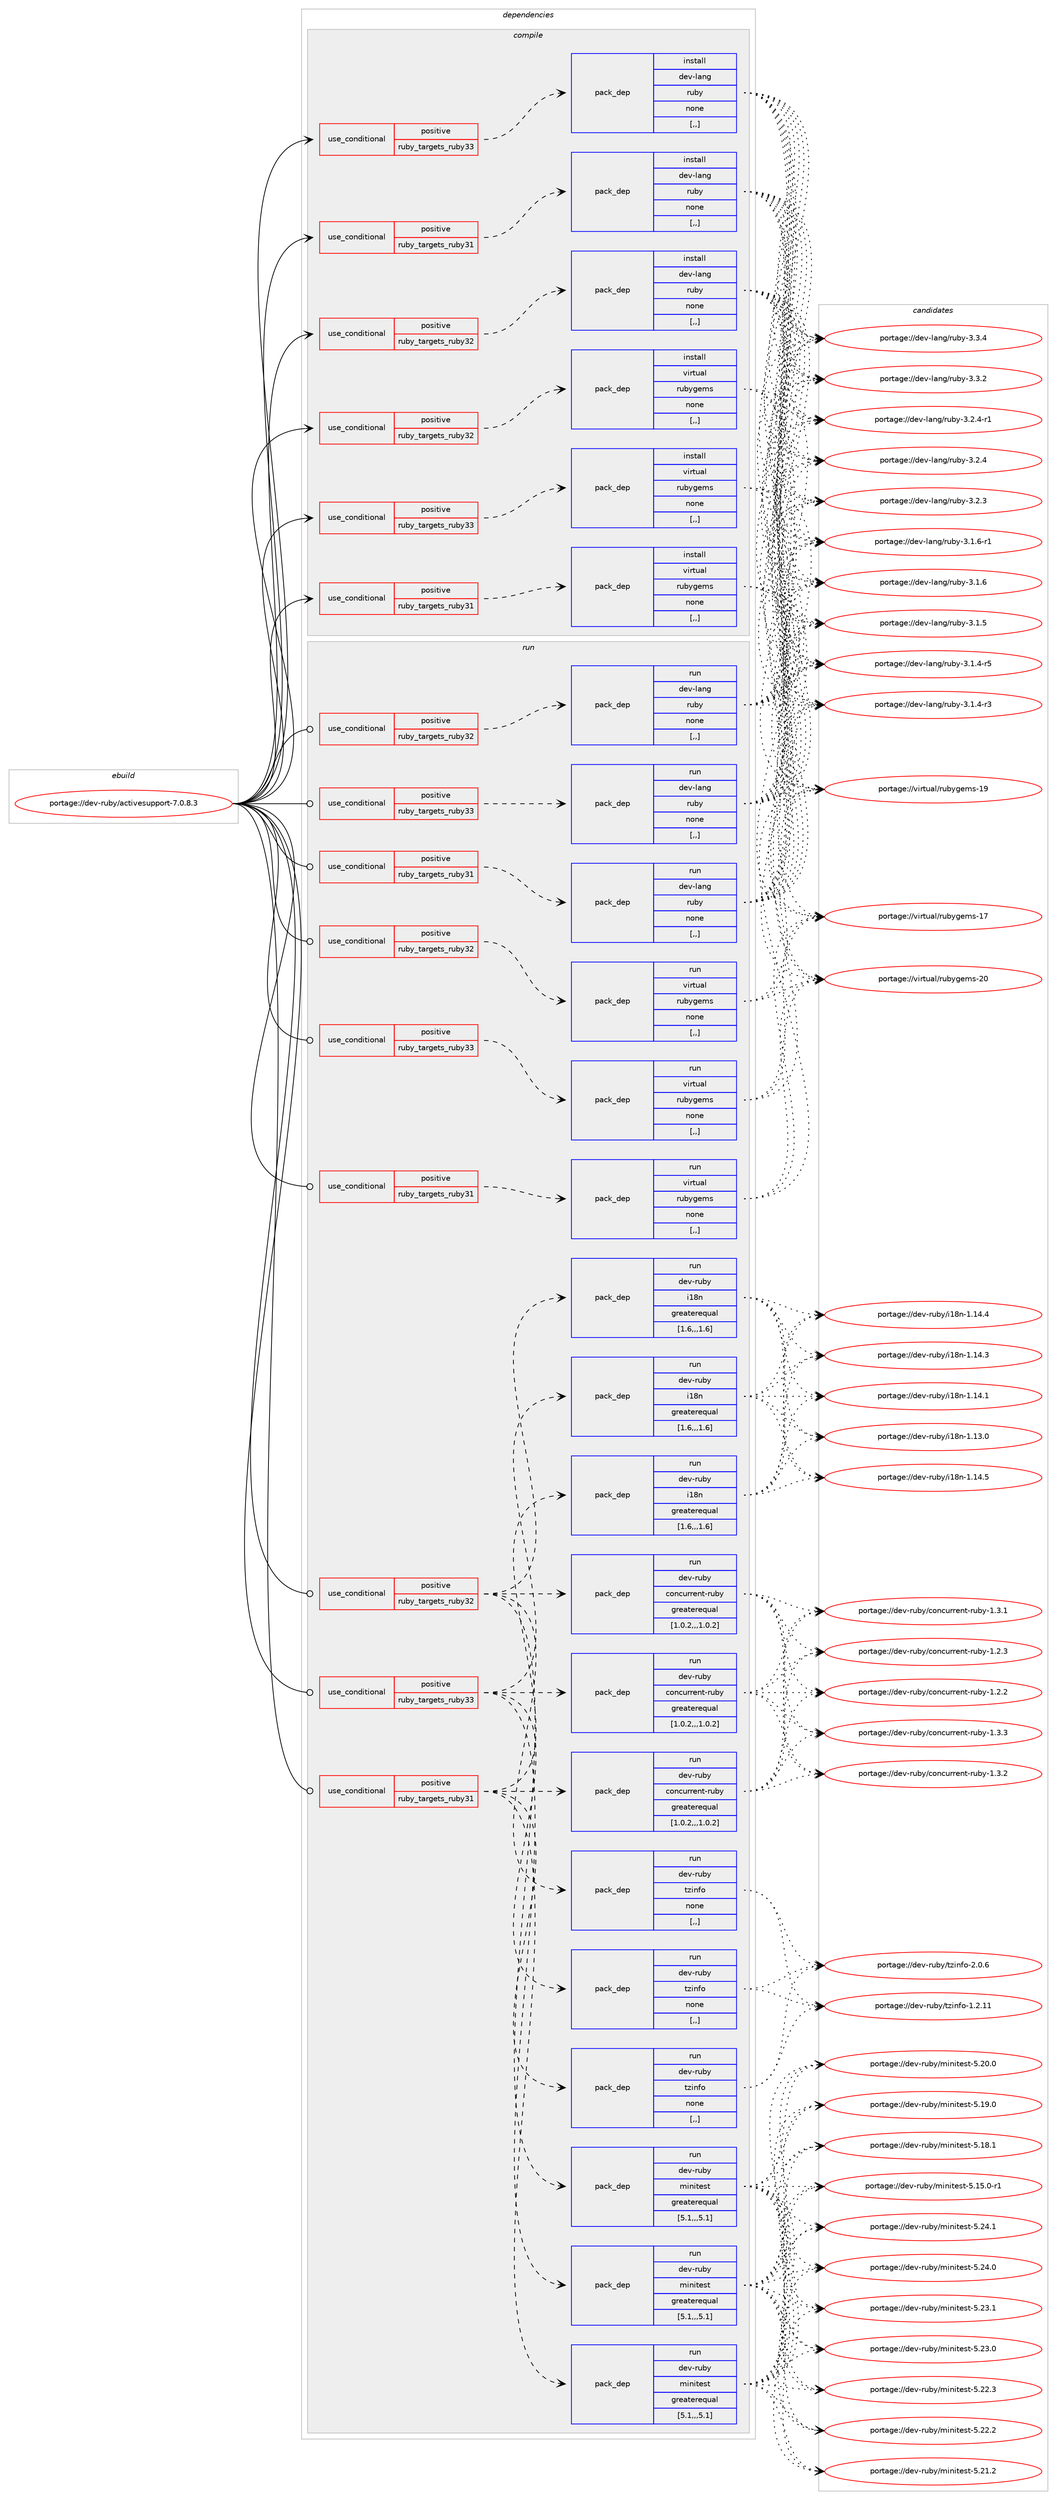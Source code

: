 digraph prolog {

# *************
# Graph options
# *************

newrank=true;
concentrate=true;
compound=true;
graph [rankdir=LR,fontname=Helvetica,fontsize=10,ranksep=1.5];#, ranksep=2.5, nodesep=0.2];
edge  [arrowhead=vee];
node  [fontname=Helvetica,fontsize=10];

# **********
# The ebuild
# **********

subgraph cluster_leftcol {
color=gray;
label=<<i>ebuild</i>>;
id [label="portage://dev-ruby/activesupport-7.0.8.3", color=red, width=4, href="../dev-ruby/activesupport-7.0.8.3.svg"];
}

# ****************
# The dependencies
# ****************

subgraph cluster_midcol {
color=gray;
label=<<i>dependencies</i>>;
subgraph cluster_compile {
fillcolor="#eeeeee";
style=filled;
label=<<i>compile</i>>;
subgraph cond43910 {
dependency175329 [label=<<TABLE BORDER="0" CELLBORDER="1" CELLSPACING="0" CELLPADDING="4"><TR><TD ROWSPAN="3" CELLPADDING="10">use_conditional</TD></TR><TR><TD>positive</TD></TR><TR><TD>ruby_targets_ruby31</TD></TR></TABLE>>, shape=none, color=red];
subgraph pack130138 {
dependency175330 [label=<<TABLE BORDER="0" CELLBORDER="1" CELLSPACING="0" CELLPADDING="4" WIDTH="220"><TR><TD ROWSPAN="6" CELLPADDING="30">pack_dep</TD></TR><TR><TD WIDTH="110">install</TD></TR><TR><TD>dev-lang</TD></TR><TR><TD>ruby</TD></TR><TR><TD>none</TD></TR><TR><TD>[,,]</TD></TR></TABLE>>, shape=none, color=blue];
}
dependency175329:e -> dependency175330:w [weight=20,style="dashed",arrowhead="vee"];
}
id:e -> dependency175329:w [weight=20,style="solid",arrowhead="vee"];
subgraph cond43911 {
dependency175331 [label=<<TABLE BORDER="0" CELLBORDER="1" CELLSPACING="0" CELLPADDING="4"><TR><TD ROWSPAN="3" CELLPADDING="10">use_conditional</TD></TR><TR><TD>positive</TD></TR><TR><TD>ruby_targets_ruby31</TD></TR></TABLE>>, shape=none, color=red];
subgraph pack130139 {
dependency175332 [label=<<TABLE BORDER="0" CELLBORDER="1" CELLSPACING="0" CELLPADDING="4" WIDTH="220"><TR><TD ROWSPAN="6" CELLPADDING="30">pack_dep</TD></TR><TR><TD WIDTH="110">install</TD></TR><TR><TD>virtual</TD></TR><TR><TD>rubygems</TD></TR><TR><TD>none</TD></TR><TR><TD>[,,]</TD></TR></TABLE>>, shape=none, color=blue];
}
dependency175331:e -> dependency175332:w [weight=20,style="dashed",arrowhead="vee"];
}
id:e -> dependency175331:w [weight=20,style="solid",arrowhead="vee"];
subgraph cond43912 {
dependency175333 [label=<<TABLE BORDER="0" CELLBORDER="1" CELLSPACING="0" CELLPADDING="4"><TR><TD ROWSPAN="3" CELLPADDING="10">use_conditional</TD></TR><TR><TD>positive</TD></TR><TR><TD>ruby_targets_ruby32</TD></TR></TABLE>>, shape=none, color=red];
subgraph pack130140 {
dependency175334 [label=<<TABLE BORDER="0" CELLBORDER="1" CELLSPACING="0" CELLPADDING="4" WIDTH="220"><TR><TD ROWSPAN="6" CELLPADDING="30">pack_dep</TD></TR><TR><TD WIDTH="110">install</TD></TR><TR><TD>dev-lang</TD></TR><TR><TD>ruby</TD></TR><TR><TD>none</TD></TR><TR><TD>[,,]</TD></TR></TABLE>>, shape=none, color=blue];
}
dependency175333:e -> dependency175334:w [weight=20,style="dashed",arrowhead="vee"];
}
id:e -> dependency175333:w [weight=20,style="solid",arrowhead="vee"];
subgraph cond43913 {
dependency175335 [label=<<TABLE BORDER="0" CELLBORDER="1" CELLSPACING="0" CELLPADDING="4"><TR><TD ROWSPAN="3" CELLPADDING="10">use_conditional</TD></TR><TR><TD>positive</TD></TR><TR><TD>ruby_targets_ruby32</TD></TR></TABLE>>, shape=none, color=red];
subgraph pack130141 {
dependency175336 [label=<<TABLE BORDER="0" CELLBORDER="1" CELLSPACING="0" CELLPADDING="4" WIDTH="220"><TR><TD ROWSPAN="6" CELLPADDING="30">pack_dep</TD></TR><TR><TD WIDTH="110">install</TD></TR><TR><TD>virtual</TD></TR><TR><TD>rubygems</TD></TR><TR><TD>none</TD></TR><TR><TD>[,,]</TD></TR></TABLE>>, shape=none, color=blue];
}
dependency175335:e -> dependency175336:w [weight=20,style="dashed",arrowhead="vee"];
}
id:e -> dependency175335:w [weight=20,style="solid",arrowhead="vee"];
subgraph cond43914 {
dependency175337 [label=<<TABLE BORDER="0" CELLBORDER="1" CELLSPACING="0" CELLPADDING="4"><TR><TD ROWSPAN="3" CELLPADDING="10">use_conditional</TD></TR><TR><TD>positive</TD></TR><TR><TD>ruby_targets_ruby33</TD></TR></TABLE>>, shape=none, color=red];
subgraph pack130142 {
dependency175338 [label=<<TABLE BORDER="0" CELLBORDER="1" CELLSPACING="0" CELLPADDING="4" WIDTH="220"><TR><TD ROWSPAN="6" CELLPADDING="30">pack_dep</TD></TR><TR><TD WIDTH="110">install</TD></TR><TR><TD>dev-lang</TD></TR><TR><TD>ruby</TD></TR><TR><TD>none</TD></TR><TR><TD>[,,]</TD></TR></TABLE>>, shape=none, color=blue];
}
dependency175337:e -> dependency175338:w [weight=20,style="dashed",arrowhead="vee"];
}
id:e -> dependency175337:w [weight=20,style="solid",arrowhead="vee"];
subgraph cond43915 {
dependency175339 [label=<<TABLE BORDER="0" CELLBORDER="1" CELLSPACING="0" CELLPADDING="4"><TR><TD ROWSPAN="3" CELLPADDING="10">use_conditional</TD></TR><TR><TD>positive</TD></TR><TR><TD>ruby_targets_ruby33</TD></TR></TABLE>>, shape=none, color=red];
subgraph pack130143 {
dependency175340 [label=<<TABLE BORDER="0" CELLBORDER="1" CELLSPACING="0" CELLPADDING="4" WIDTH="220"><TR><TD ROWSPAN="6" CELLPADDING="30">pack_dep</TD></TR><TR><TD WIDTH="110">install</TD></TR><TR><TD>virtual</TD></TR><TR><TD>rubygems</TD></TR><TR><TD>none</TD></TR><TR><TD>[,,]</TD></TR></TABLE>>, shape=none, color=blue];
}
dependency175339:e -> dependency175340:w [weight=20,style="dashed",arrowhead="vee"];
}
id:e -> dependency175339:w [weight=20,style="solid",arrowhead="vee"];
}
subgraph cluster_compileandrun {
fillcolor="#eeeeee";
style=filled;
label=<<i>compile and run</i>>;
}
subgraph cluster_run {
fillcolor="#eeeeee";
style=filled;
label=<<i>run</i>>;
subgraph cond43916 {
dependency175341 [label=<<TABLE BORDER="0" CELLBORDER="1" CELLSPACING="0" CELLPADDING="4"><TR><TD ROWSPAN="3" CELLPADDING="10">use_conditional</TD></TR><TR><TD>positive</TD></TR><TR><TD>ruby_targets_ruby31</TD></TR></TABLE>>, shape=none, color=red];
subgraph pack130144 {
dependency175342 [label=<<TABLE BORDER="0" CELLBORDER="1" CELLSPACING="0" CELLPADDING="4" WIDTH="220"><TR><TD ROWSPAN="6" CELLPADDING="30">pack_dep</TD></TR><TR><TD WIDTH="110">run</TD></TR><TR><TD>dev-lang</TD></TR><TR><TD>ruby</TD></TR><TR><TD>none</TD></TR><TR><TD>[,,]</TD></TR></TABLE>>, shape=none, color=blue];
}
dependency175341:e -> dependency175342:w [weight=20,style="dashed",arrowhead="vee"];
}
id:e -> dependency175341:w [weight=20,style="solid",arrowhead="odot"];
subgraph cond43917 {
dependency175343 [label=<<TABLE BORDER="0" CELLBORDER="1" CELLSPACING="0" CELLPADDING="4"><TR><TD ROWSPAN="3" CELLPADDING="10">use_conditional</TD></TR><TR><TD>positive</TD></TR><TR><TD>ruby_targets_ruby31</TD></TR></TABLE>>, shape=none, color=red];
subgraph pack130145 {
dependency175344 [label=<<TABLE BORDER="0" CELLBORDER="1" CELLSPACING="0" CELLPADDING="4" WIDTH="220"><TR><TD ROWSPAN="6" CELLPADDING="30">pack_dep</TD></TR><TR><TD WIDTH="110">run</TD></TR><TR><TD>dev-ruby</TD></TR><TR><TD>concurrent-ruby</TD></TR><TR><TD>greaterequal</TD></TR><TR><TD>[1.0.2,,,1.0.2]</TD></TR></TABLE>>, shape=none, color=blue];
}
dependency175343:e -> dependency175344:w [weight=20,style="dashed",arrowhead="vee"];
subgraph pack130146 {
dependency175345 [label=<<TABLE BORDER="0" CELLBORDER="1" CELLSPACING="0" CELLPADDING="4" WIDTH="220"><TR><TD ROWSPAN="6" CELLPADDING="30">pack_dep</TD></TR><TR><TD WIDTH="110">run</TD></TR><TR><TD>dev-ruby</TD></TR><TR><TD>i18n</TD></TR><TR><TD>greaterequal</TD></TR><TR><TD>[1.6,,,1.6]</TD></TR></TABLE>>, shape=none, color=blue];
}
dependency175343:e -> dependency175345:w [weight=20,style="dashed",arrowhead="vee"];
subgraph pack130147 {
dependency175346 [label=<<TABLE BORDER="0" CELLBORDER="1" CELLSPACING="0" CELLPADDING="4" WIDTH="220"><TR><TD ROWSPAN="6" CELLPADDING="30">pack_dep</TD></TR><TR><TD WIDTH="110">run</TD></TR><TR><TD>dev-ruby</TD></TR><TR><TD>tzinfo</TD></TR><TR><TD>none</TD></TR><TR><TD>[,,]</TD></TR></TABLE>>, shape=none, color=blue];
}
dependency175343:e -> dependency175346:w [weight=20,style="dashed",arrowhead="vee"];
subgraph pack130148 {
dependency175347 [label=<<TABLE BORDER="0" CELLBORDER="1" CELLSPACING="0" CELLPADDING="4" WIDTH="220"><TR><TD ROWSPAN="6" CELLPADDING="30">pack_dep</TD></TR><TR><TD WIDTH="110">run</TD></TR><TR><TD>dev-ruby</TD></TR><TR><TD>minitest</TD></TR><TR><TD>greaterequal</TD></TR><TR><TD>[5.1,,,5.1]</TD></TR></TABLE>>, shape=none, color=blue];
}
dependency175343:e -> dependency175347:w [weight=20,style="dashed",arrowhead="vee"];
}
id:e -> dependency175343:w [weight=20,style="solid",arrowhead="odot"];
subgraph cond43918 {
dependency175348 [label=<<TABLE BORDER="0" CELLBORDER="1" CELLSPACING="0" CELLPADDING="4"><TR><TD ROWSPAN="3" CELLPADDING="10">use_conditional</TD></TR><TR><TD>positive</TD></TR><TR><TD>ruby_targets_ruby31</TD></TR></TABLE>>, shape=none, color=red];
subgraph pack130149 {
dependency175349 [label=<<TABLE BORDER="0" CELLBORDER="1" CELLSPACING="0" CELLPADDING="4" WIDTH="220"><TR><TD ROWSPAN="6" CELLPADDING="30">pack_dep</TD></TR><TR><TD WIDTH="110">run</TD></TR><TR><TD>virtual</TD></TR><TR><TD>rubygems</TD></TR><TR><TD>none</TD></TR><TR><TD>[,,]</TD></TR></TABLE>>, shape=none, color=blue];
}
dependency175348:e -> dependency175349:w [weight=20,style="dashed",arrowhead="vee"];
}
id:e -> dependency175348:w [weight=20,style="solid",arrowhead="odot"];
subgraph cond43919 {
dependency175350 [label=<<TABLE BORDER="0" CELLBORDER="1" CELLSPACING="0" CELLPADDING="4"><TR><TD ROWSPAN="3" CELLPADDING="10">use_conditional</TD></TR><TR><TD>positive</TD></TR><TR><TD>ruby_targets_ruby32</TD></TR></TABLE>>, shape=none, color=red];
subgraph pack130150 {
dependency175351 [label=<<TABLE BORDER="0" CELLBORDER="1" CELLSPACING="0" CELLPADDING="4" WIDTH="220"><TR><TD ROWSPAN="6" CELLPADDING="30">pack_dep</TD></TR><TR><TD WIDTH="110">run</TD></TR><TR><TD>dev-lang</TD></TR><TR><TD>ruby</TD></TR><TR><TD>none</TD></TR><TR><TD>[,,]</TD></TR></TABLE>>, shape=none, color=blue];
}
dependency175350:e -> dependency175351:w [weight=20,style="dashed",arrowhead="vee"];
}
id:e -> dependency175350:w [weight=20,style="solid",arrowhead="odot"];
subgraph cond43920 {
dependency175352 [label=<<TABLE BORDER="0" CELLBORDER="1" CELLSPACING="0" CELLPADDING="4"><TR><TD ROWSPAN="3" CELLPADDING="10">use_conditional</TD></TR><TR><TD>positive</TD></TR><TR><TD>ruby_targets_ruby32</TD></TR></TABLE>>, shape=none, color=red];
subgraph pack130151 {
dependency175353 [label=<<TABLE BORDER="0" CELLBORDER="1" CELLSPACING="0" CELLPADDING="4" WIDTH="220"><TR><TD ROWSPAN="6" CELLPADDING="30">pack_dep</TD></TR><TR><TD WIDTH="110">run</TD></TR><TR><TD>dev-ruby</TD></TR><TR><TD>concurrent-ruby</TD></TR><TR><TD>greaterequal</TD></TR><TR><TD>[1.0.2,,,1.0.2]</TD></TR></TABLE>>, shape=none, color=blue];
}
dependency175352:e -> dependency175353:w [weight=20,style="dashed",arrowhead="vee"];
subgraph pack130152 {
dependency175354 [label=<<TABLE BORDER="0" CELLBORDER="1" CELLSPACING="0" CELLPADDING="4" WIDTH="220"><TR><TD ROWSPAN="6" CELLPADDING="30">pack_dep</TD></TR><TR><TD WIDTH="110">run</TD></TR><TR><TD>dev-ruby</TD></TR><TR><TD>i18n</TD></TR><TR><TD>greaterequal</TD></TR><TR><TD>[1.6,,,1.6]</TD></TR></TABLE>>, shape=none, color=blue];
}
dependency175352:e -> dependency175354:w [weight=20,style="dashed",arrowhead="vee"];
subgraph pack130153 {
dependency175355 [label=<<TABLE BORDER="0" CELLBORDER="1" CELLSPACING="0" CELLPADDING="4" WIDTH="220"><TR><TD ROWSPAN="6" CELLPADDING="30">pack_dep</TD></TR><TR><TD WIDTH="110">run</TD></TR><TR><TD>dev-ruby</TD></TR><TR><TD>tzinfo</TD></TR><TR><TD>none</TD></TR><TR><TD>[,,]</TD></TR></TABLE>>, shape=none, color=blue];
}
dependency175352:e -> dependency175355:w [weight=20,style="dashed",arrowhead="vee"];
subgraph pack130154 {
dependency175356 [label=<<TABLE BORDER="0" CELLBORDER="1" CELLSPACING="0" CELLPADDING="4" WIDTH="220"><TR><TD ROWSPAN="6" CELLPADDING="30">pack_dep</TD></TR><TR><TD WIDTH="110">run</TD></TR><TR><TD>dev-ruby</TD></TR><TR><TD>minitest</TD></TR><TR><TD>greaterequal</TD></TR><TR><TD>[5.1,,,5.1]</TD></TR></TABLE>>, shape=none, color=blue];
}
dependency175352:e -> dependency175356:w [weight=20,style="dashed",arrowhead="vee"];
}
id:e -> dependency175352:w [weight=20,style="solid",arrowhead="odot"];
subgraph cond43921 {
dependency175357 [label=<<TABLE BORDER="0" CELLBORDER="1" CELLSPACING="0" CELLPADDING="4"><TR><TD ROWSPAN="3" CELLPADDING="10">use_conditional</TD></TR><TR><TD>positive</TD></TR><TR><TD>ruby_targets_ruby32</TD></TR></TABLE>>, shape=none, color=red];
subgraph pack130155 {
dependency175358 [label=<<TABLE BORDER="0" CELLBORDER="1" CELLSPACING="0" CELLPADDING="4" WIDTH="220"><TR><TD ROWSPAN="6" CELLPADDING="30">pack_dep</TD></TR><TR><TD WIDTH="110">run</TD></TR><TR><TD>virtual</TD></TR><TR><TD>rubygems</TD></TR><TR><TD>none</TD></TR><TR><TD>[,,]</TD></TR></TABLE>>, shape=none, color=blue];
}
dependency175357:e -> dependency175358:w [weight=20,style="dashed",arrowhead="vee"];
}
id:e -> dependency175357:w [weight=20,style="solid",arrowhead="odot"];
subgraph cond43922 {
dependency175359 [label=<<TABLE BORDER="0" CELLBORDER="1" CELLSPACING="0" CELLPADDING="4"><TR><TD ROWSPAN="3" CELLPADDING="10">use_conditional</TD></TR><TR><TD>positive</TD></TR><TR><TD>ruby_targets_ruby33</TD></TR></TABLE>>, shape=none, color=red];
subgraph pack130156 {
dependency175360 [label=<<TABLE BORDER="0" CELLBORDER="1" CELLSPACING="0" CELLPADDING="4" WIDTH="220"><TR><TD ROWSPAN="6" CELLPADDING="30">pack_dep</TD></TR><TR><TD WIDTH="110">run</TD></TR><TR><TD>dev-lang</TD></TR><TR><TD>ruby</TD></TR><TR><TD>none</TD></TR><TR><TD>[,,]</TD></TR></TABLE>>, shape=none, color=blue];
}
dependency175359:e -> dependency175360:w [weight=20,style="dashed",arrowhead="vee"];
}
id:e -> dependency175359:w [weight=20,style="solid",arrowhead="odot"];
subgraph cond43923 {
dependency175361 [label=<<TABLE BORDER="0" CELLBORDER="1" CELLSPACING="0" CELLPADDING="4"><TR><TD ROWSPAN="3" CELLPADDING="10">use_conditional</TD></TR><TR><TD>positive</TD></TR><TR><TD>ruby_targets_ruby33</TD></TR></TABLE>>, shape=none, color=red];
subgraph pack130157 {
dependency175362 [label=<<TABLE BORDER="0" CELLBORDER="1" CELLSPACING="0" CELLPADDING="4" WIDTH="220"><TR><TD ROWSPAN="6" CELLPADDING="30">pack_dep</TD></TR><TR><TD WIDTH="110">run</TD></TR><TR><TD>dev-ruby</TD></TR><TR><TD>concurrent-ruby</TD></TR><TR><TD>greaterequal</TD></TR><TR><TD>[1.0.2,,,1.0.2]</TD></TR></TABLE>>, shape=none, color=blue];
}
dependency175361:e -> dependency175362:w [weight=20,style="dashed",arrowhead="vee"];
subgraph pack130158 {
dependency175363 [label=<<TABLE BORDER="0" CELLBORDER="1" CELLSPACING="0" CELLPADDING="4" WIDTH="220"><TR><TD ROWSPAN="6" CELLPADDING="30">pack_dep</TD></TR><TR><TD WIDTH="110">run</TD></TR><TR><TD>dev-ruby</TD></TR><TR><TD>i18n</TD></TR><TR><TD>greaterequal</TD></TR><TR><TD>[1.6,,,1.6]</TD></TR></TABLE>>, shape=none, color=blue];
}
dependency175361:e -> dependency175363:w [weight=20,style="dashed",arrowhead="vee"];
subgraph pack130159 {
dependency175364 [label=<<TABLE BORDER="0" CELLBORDER="1" CELLSPACING="0" CELLPADDING="4" WIDTH="220"><TR><TD ROWSPAN="6" CELLPADDING="30">pack_dep</TD></TR><TR><TD WIDTH="110">run</TD></TR><TR><TD>dev-ruby</TD></TR><TR><TD>tzinfo</TD></TR><TR><TD>none</TD></TR><TR><TD>[,,]</TD></TR></TABLE>>, shape=none, color=blue];
}
dependency175361:e -> dependency175364:w [weight=20,style="dashed",arrowhead="vee"];
subgraph pack130160 {
dependency175365 [label=<<TABLE BORDER="0" CELLBORDER="1" CELLSPACING="0" CELLPADDING="4" WIDTH="220"><TR><TD ROWSPAN="6" CELLPADDING="30">pack_dep</TD></TR><TR><TD WIDTH="110">run</TD></TR><TR><TD>dev-ruby</TD></TR><TR><TD>minitest</TD></TR><TR><TD>greaterequal</TD></TR><TR><TD>[5.1,,,5.1]</TD></TR></TABLE>>, shape=none, color=blue];
}
dependency175361:e -> dependency175365:w [weight=20,style="dashed",arrowhead="vee"];
}
id:e -> dependency175361:w [weight=20,style="solid",arrowhead="odot"];
subgraph cond43924 {
dependency175366 [label=<<TABLE BORDER="0" CELLBORDER="1" CELLSPACING="0" CELLPADDING="4"><TR><TD ROWSPAN="3" CELLPADDING="10">use_conditional</TD></TR><TR><TD>positive</TD></TR><TR><TD>ruby_targets_ruby33</TD></TR></TABLE>>, shape=none, color=red];
subgraph pack130161 {
dependency175367 [label=<<TABLE BORDER="0" CELLBORDER="1" CELLSPACING="0" CELLPADDING="4" WIDTH="220"><TR><TD ROWSPAN="6" CELLPADDING="30">pack_dep</TD></TR><TR><TD WIDTH="110">run</TD></TR><TR><TD>virtual</TD></TR><TR><TD>rubygems</TD></TR><TR><TD>none</TD></TR><TR><TD>[,,]</TD></TR></TABLE>>, shape=none, color=blue];
}
dependency175366:e -> dependency175367:w [weight=20,style="dashed",arrowhead="vee"];
}
id:e -> dependency175366:w [weight=20,style="solid",arrowhead="odot"];
}
}

# **************
# The candidates
# **************

subgraph cluster_choices {
rank=same;
color=gray;
label=<<i>candidates</i>>;

subgraph choice130138 {
color=black;
nodesep=1;
choice10010111845108971101034711411798121455146514652 [label="portage://dev-lang/ruby-3.3.4", color=red, width=4,href="../dev-lang/ruby-3.3.4.svg"];
choice10010111845108971101034711411798121455146514650 [label="portage://dev-lang/ruby-3.3.2", color=red, width=4,href="../dev-lang/ruby-3.3.2.svg"];
choice100101118451089711010347114117981214551465046524511449 [label="portage://dev-lang/ruby-3.2.4-r1", color=red, width=4,href="../dev-lang/ruby-3.2.4-r1.svg"];
choice10010111845108971101034711411798121455146504652 [label="portage://dev-lang/ruby-3.2.4", color=red, width=4,href="../dev-lang/ruby-3.2.4.svg"];
choice10010111845108971101034711411798121455146504651 [label="portage://dev-lang/ruby-3.2.3", color=red, width=4,href="../dev-lang/ruby-3.2.3.svg"];
choice100101118451089711010347114117981214551464946544511449 [label="portage://dev-lang/ruby-3.1.6-r1", color=red, width=4,href="../dev-lang/ruby-3.1.6-r1.svg"];
choice10010111845108971101034711411798121455146494654 [label="portage://dev-lang/ruby-3.1.6", color=red, width=4,href="../dev-lang/ruby-3.1.6.svg"];
choice10010111845108971101034711411798121455146494653 [label="portage://dev-lang/ruby-3.1.5", color=red, width=4,href="../dev-lang/ruby-3.1.5.svg"];
choice100101118451089711010347114117981214551464946524511453 [label="portage://dev-lang/ruby-3.1.4-r5", color=red, width=4,href="../dev-lang/ruby-3.1.4-r5.svg"];
choice100101118451089711010347114117981214551464946524511451 [label="portage://dev-lang/ruby-3.1.4-r3", color=red, width=4,href="../dev-lang/ruby-3.1.4-r3.svg"];
dependency175330:e -> choice10010111845108971101034711411798121455146514652:w [style=dotted,weight="100"];
dependency175330:e -> choice10010111845108971101034711411798121455146514650:w [style=dotted,weight="100"];
dependency175330:e -> choice100101118451089711010347114117981214551465046524511449:w [style=dotted,weight="100"];
dependency175330:e -> choice10010111845108971101034711411798121455146504652:w [style=dotted,weight="100"];
dependency175330:e -> choice10010111845108971101034711411798121455146504651:w [style=dotted,weight="100"];
dependency175330:e -> choice100101118451089711010347114117981214551464946544511449:w [style=dotted,weight="100"];
dependency175330:e -> choice10010111845108971101034711411798121455146494654:w [style=dotted,weight="100"];
dependency175330:e -> choice10010111845108971101034711411798121455146494653:w [style=dotted,weight="100"];
dependency175330:e -> choice100101118451089711010347114117981214551464946524511453:w [style=dotted,weight="100"];
dependency175330:e -> choice100101118451089711010347114117981214551464946524511451:w [style=dotted,weight="100"];
}
subgraph choice130139 {
color=black;
nodesep=1;
choice118105114116117971084711411798121103101109115455048 [label="portage://virtual/rubygems-20", color=red, width=4,href="../virtual/rubygems-20.svg"];
choice118105114116117971084711411798121103101109115454957 [label="portage://virtual/rubygems-19", color=red, width=4,href="../virtual/rubygems-19.svg"];
choice118105114116117971084711411798121103101109115454955 [label="portage://virtual/rubygems-17", color=red, width=4,href="../virtual/rubygems-17.svg"];
dependency175332:e -> choice118105114116117971084711411798121103101109115455048:w [style=dotted,weight="100"];
dependency175332:e -> choice118105114116117971084711411798121103101109115454957:w [style=dotted,weight="100"];
dependency175332:e -> choice118105114116117971084711411798121103101109115454955:w [style=dotted,weight="100"];
}
subgraph choice130140 {
color=black;
nodesep=1;
choice10010111845108971101034711411798121455146514652 [label="portage://dev-lang/ruby-3.3.4", color=red, width=4,href="../dev-lang/ruby-3.3.4.svg"];
choice10010111845108971101034711411798121455146514650 [label="portage://dev-lang/ruby-3.3.2", color=red, width=4,href="../dev-lang/ruby-3.3.2.svg"];
choice100101118451089711010347114117981214551465046524511449 [label="portage://dev-lang/ruby-3.2.4-r1", color=red, width=4,href="../dev-lang/ruby-3.2.4-r1.svg"];
choice10010111845108971101034711411798121455146504652 [label="portage://dev-lang/ruby-3.2.4", color=red, width=4,href="../dev-lang/ruby-3.2.4.svg"];
choice10010111845108971101034711411798121455146504651 [label="portage://dev-lang/ruby-3.2.3", color=red, width=4,href="../dev-lang/ruby-3.2.3.svg"];
choice100101118451089711010347114117981214551464946544511449 [label="portage://dev-lang/ruby-3.1.6-r1", color=red, width=4,href="../dev-lang/ruby-3.1.6-r1.svg"];
choice10010111845108971101034711411798121455146494654 [label="portage://dev-lang/ruby-3.1.6", color=red, width=4,href="../dev-lang/ruby-3.1.6.svg"];
choice10010111845108971101034711411798121455146494653 [label="portage://dev-lang/ruby-3.1.5", color=red, width=4,href="../dev-lang/ruby-3.1.5.svg"];
choice100101118451089711010347114117981214551464946524511453 [label="portage://dev-lang/ruby-3.1.4-r5", color=red, width=4,href="../dev-lang/ruby-3.1.4-r5.svg"];
choice100101118451089711010347114117981214551464946524511451 [label="portage://dev-lang/ruby-3.1.4-r3", color=red, width=4,href="../dev-lang/ruby-3.1.4-r3.svg"];
dependency175334:e -> choice10010111845108971101034711411798121455146514652:w [style=dotted,weight="100"];
dependency175334:e -> choice10010111845108971101034711411798121455146514650:w [style=dotted,weight="100"];
dependency175334:e -> choice100101118451089711010347114117981214551465046524511449:w [style=dotted,weight="100"];
dependency175334:e -> choice10010111845108971101034711411798121455146504652:w [style=dotted,weight="100"];
dependency175334:e -> choice10010111845108971101034711411798121455146504651:w [style=dotted,weight="100"];
dependency175334:e -> choice100101118451089711010347114117981214551464946544511449:w [style=dotted,weight="100"];
dependency175334:e -> choice10010111845108971101034711411798121455146494654:w [style=dotted,weight="100"];
dependency175334:e -> choice10010111845108971101034711411798121455146494653:w [style=dotted,weight="100"];
dependency175334:e -> choice100101118451089711010347114117981214551464946524511453:w [style=dotted,weight="100"];
dependency175334:e -> choice100101118451089711010347114117981214551464946524511451:w [style=dotted,weight="100"];
}
subgraph choice130141 {
color=black;
nodesep=1;
choice118105114116117971084711411798121103101109115455048 [label="portage://virtual/rubygems-20", color=red, width=4,href="../virtual/rubygems-20.svg"];
choice118105114116117971084711411798121103101109115454957 [label="portage://virtual/rubygems-19", color=red, width=4,href="../virtual/rubygems-19.svg"];
choice118105114116117971084711411798121103101109115454955 [label="portage://virtual/rubygems-17", color=red, width=4,href="../virtual/rubygems-17.svg"];
dependency175336:e -> choice118105114116117971084711411798121103101109115455048:w [style=dotted,weight="100"];
dependency175336:e -> choice118105114116117971084711411798121103101109115454957:w [style=dotted,weight="100"];
dependency175336:e -> choice118105114116117971084711411798121103101109115454955:w [style=dotted,weight="100"];
}
subgraph choice130142 {
color=black;
nodesep=1;
choice10010111845108971101034711411798121455146514652 [label="portage://dev-lang/ruby-3.3.4", color=red, width=4,href="../dev-lang/ruby-3.3.4.svg"];
choice10010111845108971101034711411798121455146514650 [label="portage://dev-lang/ruby-3.3.2", color=red, width=4,href="../dev-lang/ruby-3.3.2.svg"];
choice100101118451089711010347114117981214551465046524511449 [label="portage://dev-lang/ruby-3.2.4-r1", color=red, width=4,href="../dev-lang/ruby-3.2.4-r1.svg"];
choice10010111845108971101034711411798121455146504652 [label="portage://dev-lang/ruby-3.2.4", color=red, width=4,href="../dev-lang/ruby-3.2.4.svg"];
choice10010111845108971101034711411798121455146504651 [label="portage://dev-lang/ruby-3.2.3", color=red, width=4,href="../dev-lang/ruby-3.2.3.svg"];
choice100101118451089711010347114117981214551464946544511449 [label="portage://dev-lang/ruby-3.1.6-r1", color=red, width=4,href="../dev-lang/ruby-3.1.6-r1.svg"];
choice10010111845108971101034711411798121455146494654 [label="portage://dev-lang/ruby-3.1.6", color=red, width=4,href="../dev-lang/ruby-3.1.6.svg"];
choice10010111845108971101034711411798121455146494653 [label="portage://dev-lang/ruby-3.1.5", color=red, width=4,href="../dev-lang/ruby-3.1.5.svg"];
choice100101118451089711010347114117981214551464946524511453 [label="portage://dev-lang/ruby-3.1.4-r5", color=red, width=4,href="../dev-lang/ruby-3.1.4-r5.svg"];
choice100101118451089711010347114117981214551464946524511451 [label="portage://dev-lang/ruby-3.1.4-r3", color=red, width=4,href="../dev-lang/ruby-3.1.4-r3.svg"];
dependency175338:e -> choice10010111845108971101034711411798121455146514652:w [style=dotted,weight="100"];
dependency175338:e -> choice10010111845108971101034711411798121455146514650:w [style=dotted,weight="100"];
dependency175338:e -> choice100101118451089711010347114117981214551465046524511449:w [style=dotted,weight="100"];
dependency175338:e -> choice10010111845108971101034711411798121455146504652:w [style=dotted,weight="100"];
dependency175338:e -> choice10010111845108971101034711411798121455146504651:w [style=dotted,weight="100"];
dependency175338:e -> choice100101118451089711010347114117981214551464946544511449:w [style=dotted,weight="100"];
dependency175338:e -> choice10010111845108971101034711411798121455146494654:w [style=dotted,weight="100"];
dependency175338:e -> choice10010111845108971101034711411798121455146494653:w [style=dotted,weight="100"];
dependency175338:e -> choice100101118451089711010347114117981214551464946524511453:w [style=dotted,weight="100"];
dependency175338:e -> choice100101118451089711010347114117981214551464946524511451:w [style=dotted,weight="100"];
}
subgraph choice130143 {
color=black;
nodesep=1;
choice118105114116117971084711411798121103101109115455048 [label="portage://virtual/rubygems-20", color=red, width=4,href="../virtual/rubygems-20.svg"];
choice118105114116117971084711411798121103101109115454957 [label="portage://virtual/rubygems-19", color=red, width=4,href="../virtual/rubygems-19.svg"];
choice118105114116117971084711411798121103101109115454955 [label="portage://virtual/rubygems-17", color=red, width=4,href="../virtual/rubygems-17.svg"];
dependency175340:e -> choice118105114116117971084711411798121103101109115455048:w [style=dotted,weight="100"];
dependency175340:e -> choice118105114116117971084711411798121103101109115454957:w [style=dotted,weight="100"];
dependency175340:e -> choice118105114116117971084711411798121103101109115454955:w [style=dotted,weight="100"];
}
subgraph choice130144 {
color=black;
nodesep=1;
choice10010111845108971101034711411798121455146514652 [label="portage://dev-lang/ruby-3.3.4", color=red, width=4,href="../dev-lang/ruby-3.3.4.svg"];
choice10010111845108971101034711411798121455146514650 [label="portage://dev-lang/ruby-3.3.2", color=red, width=4,href="../dev-lang/ruby-3.3.2.svg"];
choice100101118451089711010347114117981214551465046524511449 [label="portage://dev-lang/ruby-3.2.4-r1", color=red, width=4,href="../dev-lang/ruby-3.2.4-r1.svg"];
choice10010111845108971101034711411798121455146504652 [label="portage://dev-lang/ruby-3.2.4", color=red, width=4,href="../dev-lang/ruby-3.2.4.svg"];
choice10010111845108971101034711411798121455146504651 [label="portage://dev-lang/ruby-3.2.3", color=red, width=4,href="../dev-lang/ruby-3.2.3.svg"];
choice100101118451089711010347114117981214551464946544511449 [label="portage://dev-lang/ruby-3.1.6-r1", color=red, width=4,href="../dev-lang/ruby-3.1.6-r1.svg"];
choice10010111845108971101034711411798121455146494654 [label="portage://dev-lang/ruby-3.1.6", color=red, width=4,href="../dev-lang/ruby-3.1.6.svg"];
choice10010111845108971101034711411798121455146494653 [label="portage://dev-lang/ruby-3.1.5", color=red, width=4,href="../dev-lang/ruby-3.1.5.svg"];
choice100101118451089711010347114117981214551464946524511453 [label="portage://dev-lang/ruby-3.1.4-r5", color=red, width=4,href="../dev-lang/ruby-3.1.4-r5.svg"];
choice100101118451089711010347114117981214551464946524511451 [label="portage://dev-lang/ruby-3.1.4-r3", color=red, width=4,href="../dev-lang/ruby-3.1.4-r3.svg"];
dependency175342:e -> choice10010111845108971101034711411798121455146514652:w [style=dotted,weight="100"];
dependency175342:e -> choice10010111845108971101034711411798121455146514650:w [style=dotted,weight="100"];
dependency175342:e -> choice100101118451089711010347114117981214551465046524511449:w [style=dotted,weight="100"];
dependency175342:e -> choice10010111845108971101034711411798121455146504652:w [style=dotted,weight="100"];
dependency175342:e -> choice10010111845108971101034711411798121455146504651:w [style=dotted,weight="100"];
dependency175342:e -> choice100101118451089711010347114117981214551464946544511449:w [style=dotted,weight="100"];
dependency175342:e -> choice10010111845108971101034711411798121455146494654:w [style=dotted,weight="100"];
dependency175342:e -> choice10010111845108971101034711411798121455146494653:w [style=dotted,weight="100"];
dependency175342:e -> choice100101118451089711010347114117981214551464946524511453:w [style=dotted,weight="100"];
dependency175342:e -> choice100101118451089711010347114117981214551464946524511451:w [style=dotted,weight="100"];
}
subgraph choice130145 {
color=black;
nodesep=1;
choice10010111845114117981214799111110991171141141011101164511411798121454946514651 [label="portage://dev-ruby/concurrent-ruby-1.3.3", color=red, width=4,href="../dev-ruby/concurrent-ruby-1.3.3.svg"];
choice10010111845114117981214799111110991171141141011101164511411798121454946514650 [label="portage://dev-ruby/concurrent-ruby-1.3.2", color=red, width=4,href="../dev-ruby/concurrent-ruby-1.3.2.svg"];
choice10010111845114117981214799111110991171141141011101164511411798121454946514649 [label="portage://dev-ruby/concurrent-ruby-1.3.1", color=red, width=4,href="../dev-ruby/concurrent-ruby-1.3.1.svg"];
choice10010111845114117981214799111110991171141141011101164511411798121454946504651 [label="portage://dev-ruby/concurrent-ruby-1.2.3", color=red, width=4,href="../dev-ruby/concurrent-ruby-1.2.3.svg"];
choice10010111845114117981214799111110991171141141011101164511411798121454946504650 [label="portage://dev-ruby/concurrent-ruby-1.2.2", color=red, width=4,href="../dev-ruby/concurrent-ruby-1.2.2.svg"];
dependency175344:e -> choice10010111845114117981214799111110991171141141011101164511411798121454946514651:w [style=dotted,weight="100"];
dependency175344:e -> choice10010111845114117981214799111110991171141141011101164511411798121454946514650:w [style=dotted,weight="100"];
dependency175344:e -> choice10010111845114117981214799111110991171141141011101164511411798121454946514649:w [style=dotted,weight="100"];
dependency175344:e -> choice10010111845114117981214799111110991171141141011101164511411798121454946504651:w [style=dotted,weight="100"];
dependency175344:e -> choice10010111845114117981214799111110991171141141011101164511411798121454946504650:w [style=dotted,weight="100"];
}
subgraph choice130146 {
color=black;
nodesep=1;
choice100101118451141179812147105495611045494649524653 [label="portage://dev-ruby/i18n-1.14.5", color=red, width=4,href="../dev-ruby/i18n-1.14.5.svg"];
choice100101118451141179812147105495611045494649524652 [label="portage://dev-ruby/i18n-1.14.4", color=red, width=4,href="../dev-ruby/i18n-1.14.4.svg"];
choice100101118451141179812147105495611045494649524651 [label="portage://dev-ruby/i18n-1.14.3", color=red, width=4,href="../dev-ruby/i18n-1.14.3.svg"];
choice100101118451141179812147105495611045494649524649 [label="portage://dev-ruby/i18n-1.14.1", color=red, width=4,href="../dev-ruby/i18n-1.14.1.svg"];
choice100101118451141179812147105495611045494649514648 [label="portage://dev-ruby/i18n-1.13.0", color=red, width=4,href="../dev-ruby/i18n-1.13.0.svg"];
dependency175345:e -> choice100101118451141179812147105495611045494649524653:w [style=dotted,weight="100"];
dependency175345:e -> choice100101118451141179812147105495611045494649524652:w [style=dotted,weight="100"];
dependency175345:e -> choice100101118451141179812147105495611045494649524651:w [style=dotted,weight="100"];
dependency175345:e -> choice100101118451141179812147105495611045494649524649:w [style=dotted,weight="100"];
dependency175345:e -> choice100101118451141179812147105495611045494649514648:w [style=dotted,weight="100"];
}
subgraph choice130147 {
color=black;
nodesep=1;
choice100101118451141179812147116122105110102111455046484654 [label="portage://dev-ruby/tzinfo-2.0.6", color=red, width=4,href="../dev-ruby/tzinfo-2.0.6.svg"];
choice10010111845114117981214711612210511010211145494650464949 [label="portage://dev-ruby/tzinfo-1.2.11", color=red, width=4,href="../dev-ruby/tzinfo-1.2.11.svg"];
dependency175346:e -> choice100101118451141179812147116122105110102111455046484654:w [style=dotted,weight="100"];
dependency175346:e -> choice10010111845114117981214711612210511010211145494650464949:w [style=dotted,weight="100"];
}
subgraph choice130148 {
color=black;
nodesep=1;
choice10010111845114117981214710910511010511610111511645534650524649 [label="portage://dev-ruby/minitest-5.24.1", color=red, width=4,href="../dev-ruby/minitest-5.24.1.svg"];
choice10010111845114117981214710910511010511610111511645534650524648 [label="portage://dev-ruby/minitest-5.24.0", color=red, width=4,href="../dev-ruby/minitest-5.24.0.svg"];
choice10010111845114117981214710910511010511610111511645534650514649 [label="portage://dev-ruby/minitest-5.23.1", color=red, width=4,href="../dev-ruby/minitest-5.23.1.svg"];
choice10010111845114117981214710910511010511610111511645534650514648 [label="portage://dev-ruby/minitest-5.23.0", color=red, width=4,href="../dev-ruby/minitest-5.23.0.svg"];
choice10010111845114117981214710910511010511610111511645534650504651 [label="portage://dev-ruby/minitest-5.22.3", color=red, width=4,href="../dev-ruby/minitest-5.22.3.svg"];
choice10010111845114117981214710910511010511610111511645534650504650 [label="portage://dev-ruby/minitest-5.22.2", color=red, width=4,href="../dev-ruby/minitest-5.22.2.svg"];
choice10010111845114117981214710910511010511610111511645534650494650 [label="portage://dev-ruby/minitest-5.21.2", color=red, width=4,href="../dev-ruby/minitest-5.21.2.svg"];
choice10010111845114117981214710910511010511610111511645534650484648 [label="portage://dev-ruby/minitest-5.20.0", color=red, width=4,href="../dev-ruby/minitest-5.20.0.svg"];
choice10010111845114117981214710910511010511610111511645534649574648 [label="portage://dev-ruby/minitest-5.19.0", color=red, width=4,href="../dev-ruby/minitest-5.19.0.svg"];
choice10010111845114117981214710910511010511610111511645534649564649 [label="portage://dev-ruby/minitest-5.18.1", color=red, width=4,href="../dev-ruby/minitest-5.18.1.svg"];
choice100101118451141179812147109105110105116101115116455346495346484511449 [label="portage://dev-ruby/minitest-5.15.0-r1", color=red, width=4,href="../dev-ruby/minitest-5.15.0-r1.svg"];
dependency175347:e -> choice10010111845114117981214710910511010511610111511645534650524649:w [style=dotted,weight="100"];
dependency175347:e -> choice10010111845114117981214710910511010511610111511645534650524648:w [style=dotted,weight="100"];
dependency175347:e -> choice10010111845114117981214710910511010511610111511645534650514649:w [style=dotted,weight="100"];
dependency175347:e -> choice10010111845114117981214710910511010511610111511645534650514648:w [style=dotted,weight="100"];
dependency175347:e -> choice10010111845114117981214710910511010511610111511645534650504651:w [style=dotted,weight="100"];
dependency175347:e -> choice10010111845114117981214710910511010511610111511645534650504650:w [style=dotted,weight="100"];
dependency175347:e -> choice10010111845114117981214710910511010511610111511645534650494650:w [style=dotted,weight="100"];
dependency175347:e -> choice10010111845114117981214710910511010511610111511645534650484648:w [style=dotted,weight="100"];
dependency175347:e -> choice10010111845114117981214710910511010511610111511645534649574648:w [style=dotted,weight="100"];
dependency175347:e -> choice10010111845114117981214710910511010511610111511645534649564649:w [style=dotted,weight="100"];
dependency175347:e -> choice100101118451141179812147109105110105116101115116455346495346484511449:w [style=dotted,weight="100"];
}
subgraph choice130149 {
color=black;
nodesep=1;
choice118105114116117971084711411798121103101109115455048 [label="portage://virtual/rubygems-20", color=red, width=4,href="../virtual/rubygems-20.svg"];
choice118105114116117971084711411798121103101109115454957 [label="portage://virtual/rubygems-19", color=red, width=4,href="../virtual/rubygems-19.svg"];
choice118105114116117971084711411798121103101109115454955 [label="portage://virtual/rubygems-17", color=red, width=4,href="../virtual/rubygems-17.svg"];
dependency175349:e -> choice118105114116117971084711411798121103101109115455048:w [style=dotted,weight="100"];
dependency175349:e -> choice118105114116117971084711411798121103101109115454957:w [style=dotted,weight="100"];
dependency175349:e -> choice118105114116117971084711411798121103101109115454955:w [style=dotted,weight="100"];
}
subgraph choice130150 {
color=black;
nodesep=1;
choice10010111845108971101034711411798121455146514652 [label="portage://dev-lang/ruby-3.3.4", color=red, width=4,href="../dev-lang/ruby-3.3.4.svg"];
choice10010111845108971101034711411798121455146514650 [label="portage://dev-lang/ruby-3.3.2", color=red, width=4,href="../dev-lang/ruby-3.3.2.svg"];
choice100101118451089711010347114117981214551465046524511449 [label="portage://dev-lang/ruby-3.2.4-r1", color=red, width=4,href="../dev-lang/ruby-3.2.4-r1.svg"];
choice10010111845108971101034711411798121455146504652 [label="portage://dev-lang/ruby-3.2.4", color=red, width=4,href="../dev-lang/ruby-3.2.4.svg"];
choice10010111845108971101034711411798121455146504651 [label="portage://dev-lang/ruby-3.2.3", color=red, width=4,href="../dev-lang/ruby-3.2.3.svg"];
choice100101118451089711010347114117981214551464946544511449 [label="portage://dev-lang/ruby-3.1.6-r1", color=red, width=4,href="../dev-lang/ruby-3.1.6-r1.svg"];
choice10010111845108971101034711411798121455146494654 [label="portage://dev-lang/ruby-3.1.6", color=red, width=4,href="../dev-lang/ruby-3.1.6.svg"];
choice10010111845108971101034711411798121455146494653 [label="portage://dev-lang/ruby-3.1.5", color=red, width=4,href="../dev-lang/ruby-3.1.5.svg"];
choice100101118451089711010347114117981214551464946524511453 [label="portage://dev-lang/ruby-3.1.4-r5", color=red, width=4,href="../dev-lang/ruby-3.1.4-r5.svg"];
choice100101118451089711010347114117981214551464946524511451 [label="portage://dev-lang/ruby-3.1.4-r3", color=red, width=4,href="../dev-lang/ruby-3.1.4-r3.svg"];
dependency175351:e -> choice10010111845108971101034711411798121455146514652:w [style=dotted,weight="100"];
dependency175351:e -> choice10010111845108971101034711411798121455146514650:w [style=dotted,weight="100"];
dependency175351:e -> choice100101118451089711010347114117981214551465046524511449:w [style=dotted,weight="100"];
dependency175351:e -> choice10010111845108971101034711411798121455146504652:w [style=dotted,weight="100"];
dependency175351:e -> choice10010111845108971101034711411798121455146504651:w [style=dotted,weight="100"];
dependency175351:e -> choice100101118451089711010347114117981214551464946544511449:w [style=dotted,weight="100"];
dependency175351:e -> choice10010111845108971101034711411798121455146494654:w [style=dotted,weight="100"];
dependency175351:e -> choice10010111845108971101034711411798121455146494653:w [style=dotted,weight="100"];
dependency175351:e -> choice100101118451089711010347114117981214551464946524511453:w [style=dotted,weight="100"];
dependency175351:e -> choice100101118451089711010347114117981214551464946524511451:w [style=dotted,weight="100"];
}
subgraph choice130151 {
color=black;
nodesep=1;
choice10010111845114117981214799111110991171141141011101164511411798121454946514651 [label="portage://dev-ruby/concurrent-ruby-1.3.3", color=red, width=4,href="../dev-ruby/concurrent-ruby-1.3.3.svg"];
choice10010111845114117981214799111110991171141141011101164511411798121454946514650 [label="portage://dev-ruby/concurrent-ruby-1.3.2", color=red, width=4,href="../dev-ruby/concurrent-ruby-1.3.2.svg"];
choice10010111845114117981214799111110991171141141011101164511411798121454946514649 [label="portage://dev-ruby/concurrent-ruby-1.3.1", color=red, width=4,href="../dev-ruby/concurrent-ruby-1.3.1.svg"];
choice10010111845114117981214799111110991171141141011101164511411798121454946504651 [label="portage://dev-ruby/concurrent-ruby-1.2.3", color=red, width=4,href="../dev-ruby/concurrent-ruby-1.2.3.svg"];
choice10010111845114117981214799111110991171141141011101164511411798121454946504650 [label="portage://dev-ruby/concurrent-ruby-1.2.2", color=red, width=4,href="../dev-ruby/concurrent-ruby-1.2.2.svg"];
dependency175353:e -> choice10010111845114117981214799111110991171141141011101164511411798121454946514651:w [style=dotted,weight="100"];
dependency175353:e -> choice10010111845114117981214799111110991171141141011101164511411798121454946514650:w [style=dotted,weight="100"];
dependency175353:e -> choice10010111845114117981214799111110991171141141011101164511411798121454946514649:w [style=dotted,weight="100"];
dependency175353:e -> choice10010111845114117981214799111110991171141141011101164511411798121454946504651:w [style=dotted,weight="100"];
dependency175353:e -> choice10010111845114117981214799111110991171141141011101164511411798121454946504650:w [style=dotted,weight="100"];
}
subgraph choice130152 {
color=black;
nodesep=1;
choice100101118451141179812147105495611045494649524653 [label="portage://dev-ruby/i18n-1.14.5", color=red, width=4,href="../dev-ruby/i18n-1.14.5.svg"];
choice100101118451141179812147105495611045494649524652 [label="portage://dev-ruby/i18n-1.14.4", color=red, width=4,href="../dev-ruby/i18n-1.14.4.svg"];
choice100101118451141179812147105495611045494649524651 [label="portage://dev-ruby/i18n-1.14.3", color=red, width=4,href="../dev-ruby/i18n-1.14.3.svg"];
choice100101118451141179812147105495611045494649524649 [label="portage://dev-ruby/i18n-1.14.1", color=red, width=4,href="../dev-ruby/i18n-1.14.1.svg"];
choice100101118451141179812147105495611045494649514648 [label="portage://dev-ruby/i18n-1.13.0", color=red, width=4,href="../dev-ruby/i18n-1.13.0.svg"];
dependency175354:e -> choice100101118451141179812147105495611045494649524653:w [style=dotted,weight="100"];
dependency175354:e -> choice100101118451141179812147105495611045494649524652:w [style=dotted,weight="100"];
dependency175354:e -> choice100101118451141179812147105495611045494649524651:w [style=dotted,weight="100"];
dependency175354:e -> choice100101118451141179812147105495611045494649524649:w [style=dotted,weight="100"];
dependency175354:e -> choice100101118451141179812147105495611045494649514648:w [style=dotted,weight="100"];
}
subgraph choice130153 {
color=black;
nodesep=1;
choice100101118451141179812147116122105110102111455046484654 [label="portage://dev-ruby/tzinfo-2.0.6", color=red, width=4,href="../dev-ruby/tzinfo-2.0.6.svg"];
choice10010111845114117981214711612210511010211145494650464949 [label="portage://dev-ruby/tzinfo-1.2.11", color=red, width=4,href="../dev-ruby/tzinfo-1.2.11.svg"];
dependency175355:e -> choice100101118451141179812147116122105110102111455046484654:w [style=dotted,weight="100"];
dependency175355:e -> choice10010111845114117981214711612210511010211145494650464949:w [style=dotted,weight="100"];
}
subgraph choice130154 {
color=black;
nodesep=1;
choice10010111845114117981214710910511010511610111511645534650524649 [label="portage://dev-ruby/minitest-5.24.1", color=red, width=4,href="../dev-ruby/minitest-5.24.1.svg"];
choice10010111845114117981214710910511010511610111511645534650524648 [label="portage://dev-ruby/minitest-5.24.0", color=red, width=4,href="../dev-ruby/minitest-5.24.0.svg"];
choice10010111845114117981214710910511010511610111511645534650514649 [label="portage://dev-ruby/minitest-5.23.1", color=red, width=4,href="../dev-ruby/minitest-5.23.1.svg"];
choice10010111845114117981214710910511010511610111511645534650514648 [label="portage://dev-ruby/minitest-5.23.0", color=red, width=4,href="../dev-ruby/minitest-5.23.0.svg"];
choice10010111845114117981214710910511010511610111511645534650504651 [label="portage://dev-ruby/minitest-5.22.3", color=red, width=4,href="../dev-ruby/minitest-5.22.3.svg"];
choice10010111845114117981214710910511010511610111511645534650504650 [label="portage://dev-ruby/minitest-5.22.2", color=red, width=4,href="../dev-ruby/minitest-5.22.2.svg"];
choice10010111845114117981214710910511010511610111511645534650494650 [label="portage://dev-ruby/minitest-5.21.2", color=red, width=4,href="../dev-ruby/minitest-5.21.2.svg"];
choice10010111845114117981214710910511010511610111511645534650484648 [label="portage://dev-ruby/minitest-5.20.0", color=red, width=4,href="../dev-ruby/minitest-5.20.0.svg"];
choice10010111845114117981214710910511010511610111511645534649574648 [label="portage://dev-ruby/minitest-5.19.0", color=red, width=4,href="../dev-ruby/minitest-5.19.0.svg"];
choice10010111845114117981214710910511010511610111511645534649564649 [label="portage://dev-ruby/minitest-5.18.1", color=red, width=4,href="../dev-ruby/minitest-5.18.1.svg"];
choice100101118451141179812147109105110105116101115116455346495346484511449 [label="portage://dev-ruby/minitest-5.15.0-r1", color=red, width=4,href="../dev-ruby/minitest-5.15.0-r1.svg"];
dependency175356:e -> choice10010111845114117981214710910511010511610111511645534650524649:w [style=dotted,weight="100"];
dependency175356:e -> choice10010111845114117981214710910511010511610111511645534650524648:w [style=dotted,weight="100"];
dependency175356:e -> choice10010111845114117981214710910511010511610111511645534650514649:w [style=dotted,weight="100"];
dependency175356:e -> choice10010111845114117981214710910511010511610111511645534650514648:w [style=dotted,weight="100"];
dependency175356:e -> choice10010111845114117981214710910511010511610111511645534650504651:w [style=dotted,weight="100"];
dependency175356:e -> choice10010111845114117981214710910511010511610111511645534650504650:w [style=dotted,weight="100"];
dependency175356:e -> choice10010111845114117981214710910511010511610111511645534650494650:w [style=dotted,weight="100"];
dependency175356:e -> choice10010111845114117981214710910511010511610111511645534650484648:w [style=dotted,weight="100"];
dependency175356:e -> choice10010111845114117981214710910511010511610111511645534649574648:w [style=dotted,weight="100"];
dependency175356:e -> choice10010111845114117981214710910511010511610111511645534649564649:w [style=dotted,weight="100"];
dependency175356:e -> choice100101118451141179812147109105110105116101115116455346495346484511449:w [style=dotted,weight="100"];
}
subgraph choice130155 {
color=black;
nodesep=1;
choice118105114116117971084711411798121103101109115455048 [label="portage://virtual/rubygems-20", color=red, width=4,href="../virtual/rubygems-20.svg"];
choice118105114116117971084711411798121103101109115454957 [label="portage://virtual/rubygems-19", color=red, width=4,href="../virtual/rubygems-19.svg"];
choice118105114116117971084711411798121103101109115454955 [label="portage://virtual/rubygems-17", color=red, width=4,href="../virtual/rubygems-17.svg"];
dependency175358:e -> choice118105114116117971084711411798121103101109115455048:w [style=dotted,weight="100"];
dependency175358:e -> choice118105114116117971084711411798121103101109115454957:w [style=dotted,weight="100"];
dependency175358:e -> choice118105114116117971084711411798121103101109115454955:w [style=dotted,weight="100"];
}
subgraph choice130156 {
color=black;
nodesep=1;
choice10010111845108971101034711411798121455146514652 [label="portage://dev-lang/ruby-3.3.4", color=red, width=4,href="../dev-lang/ruby-3.3.4.svg"];
choice10010111845108971101034711411798121455146514650 [label="portage://dev-lang/ruby-3.3.2", color=red, width=4,href="../dev-lang/ruby-3.3.2.svg"];
choice100101118451089711010347114117981214551465046524511449 [label="portage://dev-lang/ruby-3.2.4-r1", color=red, width=4,href="../dev-lang/ruby-3.2.4-r1.svg"];
choice10010111845108971101034711411798121455146504652 [label="portage://dev-lang/ruby-3.2.4", color=red, width=4,href="../dev-lang/ruby-3.2.4.svg"];
choice10010111845108971101034711411798121455146504651 [label="portage://dev-lang/ruby-3.2.3", color=red, width=4,href="../dev-lang/ruby-3.2.3.svg"];
choice100101118451089711010347114117981214551464946544511449 [label="portage://dev-lang/ruby-3.1.6-r1", color=red, width=4,href="../dev-lang/ruby-3.1.6-r1.svg"];
choice10010111845108971101034711411798121455146494654 [label="portage://dev-lang/ruby-3.1.6", color=red, width=4,href="../dev-lang/ruby-3.1.6.svg"];
choice10010111845108971101034711411798121455146494653 [label="portage://dev-lang/ruby-3.1.5", color=red, width=4,href="../dev-lang/ruby-3.1.5.svg"];
choice100101118451089711010347114117981214551464946524511453 [label="portage://dev-lang/ruby-3.1.4-r5", color=red, width=4,href="../dev-lang/ruby-3.1.4-r5.svg"];
choice100101118451089711010347114117981214551464946524511451 [label="portage://dev-lang/ruby-3.1.4-r3", color=red, width=4,href="../dev-lang/ruby-3.1.4-r3.svg"];
dependency175360:e -> choice10010111845108971101034711411798121455146514652:w [style=dotted,weight="100"];
dependency175360:e -> choice10010111845108971101034711411798121455146514650:w [style=dotted,weight="100"];
dependency175360:e -> choice100101118451089711010347114117981214551465046524511449:w [style=dotted,weight="100"];
dependency175360:e -> choice10010111845108971101034711411798121455146504652:w [style=dotted,weight="100"];
dependency175360:e -> choice10010111845108971101034711411798121455146504651:w [style=dotted,weight="100"];
dependency175360:e -> choice100101118451089711010347114117981214551464946544511449:w [style=dotted,weight="100"];
dependency175360:e -> choice10010111845108971101034711411798121455146494654:w [style=dotted,weight="100"];
dependency175360:e -> choice10010111845108971101034711411798121455146494653:w [style=dotted,weight="100"];
dependency175360:e -> choice100101118451089711010347114117981214551464946524511453:w [style=dotted,weight="100"];
dependency175360:e -> choice100101118451089711010347114117981214551464946524511451:w [style=dotted,weight="100"];
}
subgraph choice130157 {
color=black;
nodesep=1;
choice10010111845114117981214799111110991171141141011101164511411798121454946514651 [label="portage://dev-ruby/concurrent-ruby-1.3.3", color=red, width=4,href="../dev-ruby/concurrent-ruby-1.3.3.svg"];
choice10010111845114117981214799111110991171141141011101164511411798121454946514650 [label="portage://dev-ruby/concurrent-ruby-1.3.2", color=red, width=4,href="../dev-ruby/concurrent-ruby-1.3.2.svg"];
choice10010111845114117981214799111110991171141141011101164511411798121454946514649 [label="portage://dev-ruby/concurrent-ruby-1.3.1", color=red, width=4,href="../dev-ruby/concurrent-ruby-1.3.1.svg"];
choice10010111845114117981214799111110991171141141011101164511411798121454946504651 [label="portage://dev-ruby/concurrent-ruby-1.2.3", color=red, width=4,href="../dev-ruby/concurrent-ruby-1.2.3.svg"];
choice10010111845114117981214799111110991171141141011101164511411798121454946504650 [label="portage://dev-ruby/concurrent-ruby-1.2.2", color=red, width=4,href="../dev-ruby/concurrent-ruby-1.2.2.svg"];
dependency175362:e -> choice10010111845114117981214799111110991171141141011101164511411798121454946514651:w [style=dotted,weight="100"];
dependency175362:e -> choice10010111845114117981214799111110991171141141011101164511411798121454946514650:w [style=dotted,weight="100"];
dependency175362:e -> choice10010111845114117981214799111110991171141141011101164511411798121454946514649:w [style=dotted,weight="100"];
dependency175362:e -> choice10010111845114117981214799111110991171141141011101164511411798121454946504651:w [style=dotted,weight="100"];
dependency175362:e -> choice10010111845114117981214799111110991171141141011101164511411798121454946504650:w [style=dotted,weight="100"];
}
subgraph choice130158 {
color=black;
nodesep=1;
choice100101118451141179812147105495611045494649524653 [label="portage://dev-ruby/i18n-1.14.5", color=red, width=4,href="../dev-ruby/i18n-1.14.5.svg"];
choice100101118451141179812147105495611045494649524652 [label="portage://dev-ruby/i18n-1.14.4", color=red, width=4,href="../dev-ruby/i18n-1.14.4.svg"];
choice100101118451141179812147105495611045494649524651 [label="portage://dev-ruby/i18n-1.14.3", color=red, width=4,href="../dev-ruby/i18n-1.14.3.svg"];
choice100101118451141179812147105495611045494649524649 [label="portage://dev-ruby/i18n-1.14.1", color=red, width=4,href="../dev-ruby/i18n-1.14.1.svg"];
choice100101118451141179812147105495611045494649514648 [label="portage://dev-ruby/i18n-1.13.0", color=red, width=4,href="../dev-ruby/i18n-1.13.0.svg"];
dependency175363:e -> choice100101118451141179812147105495611045494649524653:w [style=dotted,weight="100"];
dependency175363:e -> choice100101118451141179812147105495611045494649524652:w [style=dotted,weight="100"];
dependency175363:e -> choice100101118451141179812147105495611045494649524651:w [style=dotted,weight="100"];
dependency175363:e -> choice100101118451141179812147105495611045494649524649:w [style=dotted,weight="100"];
dependency175363:e -> choice100101118451141179812147105495611045494649514648:w [style=dotted,weight="100"];
}
subgraph choice130159 {
color=black;
nodesep=1;
choice100101118451141179812147116122105110102111455046484654 [label="portage://dev-ruby/tzinfo-2.0.6", color=red, width=4,href="../dev-ruby/tzinfo-2.0.6.svg"];
choice10010111845114117981214711612210511010211145494650464949 [label="portage://dev-ruby/tzinfo-1.2.11", color=red, width=4,href="../dev-ruby/tzinfo-1.2.11.svg"];
dependency175364:e -> choice100101118451141179812147116122105110102111455046484654:w [style=dotted,weight="100"];
dependency175364:e -> choice10010111845114117981214711612210511010211145494650464949:w [style=dotted,weight="100"];
}
subgraph choice130160 {
color=black;
nodesep=1;
choice10010111845114117981214710910511010511610111511645534650524649 [label="portage://dev-ruby/minitest-5.24.1", color=red, width=4,href="../dev-ruby/minitest-5.24.1.svg"];
choice10010111845114117981214710910511010511610111511645534650524648 [label="portage://dev-ruby/minitest-5.24.0", color=red, width=4,href="../dev-ruby/minitest-5.24.0.svg"];
choice10010111845114117981214710910511010511610111511645534650514649 [label="portage://dev-ruby/minitest-5.23.1", color=red, width=4,href="../dev-ruby/minitest-5.23.1.svg"];
choice10010111845114117981214710910511010511610111511645534650514648 [label="portage://dev-ruby/minitest-5.23.0", color=red, width=4,href="../dev-ruby/minitest-5.23.0.svg"];
choice10010111845114117981214710910511010511610111511645534650504651 [label="portage://dev-ruby/minitest-5.22.3", color=red, width=4,href="../dev-ruby/minitest-5.22.3.svg"];
choice10010111845114117981214710910511010511610111511645534650504650 [label="portage://dev-ruby/minitest-5.22.2", color=red, width=4,href="../dev-ruby/minitest-5.22.2.svg"];
choice10010111845114117981214710910511010511610111511645534650494650 [label="portage://dev-ruby/minitest-5.21.2", color=red, width=4,href="../dev-ruby/minitest-5.21.2.svg"];
choice10010111845114117981214710910511010511610111511645534650484648 [label="portage://dev-ruby/minitest-5.20.0", color=red, width=4,href="../dev-ruby/minitest-5.20.0.svg"];
choice10010111845114117981214710910511010511610111511645534649574648 [label="portage://dev-ruby/minitest-5.19.0", color=red, width=4,href="../dev-ruby/minitest-5.19.0.svg"];
choice10010111845114117981214710910511010511610111511645534649564649 [label="portage://dev-ruby/minitest-5.18.1", color=red, width=4,href="../dev-ruby/minitest-5.18.1.svg"];
choice100101118451141179812147109105110105116101115116455346495346484511449 [label="portage://dev-ruby/minitest-5.15.0-r1", color=red, width=4,href="../dev-ruby/minitest-5.15.0-r1.svg"];
dependency175365:e -> choice10010111845114117981214710910511010511610111511645534650524649:w [style=dotted,weight="100"];
dependency175365:e -> choice10010111845114117981214710910511010511610111511645534650524648:w [style=dotted,weight="100"];
dependency175365:e -> choice10010111845114117981214710910511010511610111511645534650514649:w [style=dotted,weight="100"];
dependency175365:e -> choice10010111845114117981214710910511010511610111511645534650514648:w [style=dotted,weight="100"];
dependency175365:e -> choice10010111845114117981214710910511010511610111511645534650504651:w [style=dotted,weight="100"];
dependency175365:e -> choice10010111845114117981214710910511010511610111511645534650504650:w [style=dotted,weight="100"];
dependency175365:e -> choice10010111845114117981214710910511010511610111511645534650494650:w [style=dotted,weight="100"];
dependency175365:e -> choice10010111845114117981214710910511010511610111511645534650484648:w [style=dotted,weight="100"];
dependency175365:e -> choice10010111845114117981214710910511010511610111511645534649574648:w [style=dotted,weight="100"];
dependency175365:e -> choice10010111845114117981214710910511010511610111511645534649564649:w [style=dotted,weight="100"];
dependency175365:e -> choice100101118451141179812147109105110105116101115116455346495346484511449:w [style=dotted,weight="100"];
}
subgraph choice130161 {
color=black;
nodesep=1;
choice118105114116117971084711411798121103101109115455048 [label="portage://virtual/rubygems-20", color=red, width=4,href="../virtual/rubygems-20.svg"];
choice118105114116117971084711411798121103101109115454957 [label="portage://virtual/rubygems-19", color=red, width=4,href="../virtual/rubygems-19.svg"];
choice118105114116117971084711411798121103101109115454955 [label="portage://virtual/rubygems-17", color=red, width=4,href="../virtual/rubygems-17.svg"];
dependency175367:e -> choice118105114116117971084711411798121103101109115455048:w [style=dotted,weight="100"];
dependency175367:e -> choice118105114116117971084711411798121103101109115454957:w [style=dotted,weight="100"];
dependency175367:e -> choice118105114116117971084711411798121103101109115454955:w [style=dotted,weight="100"];
}
}

}
